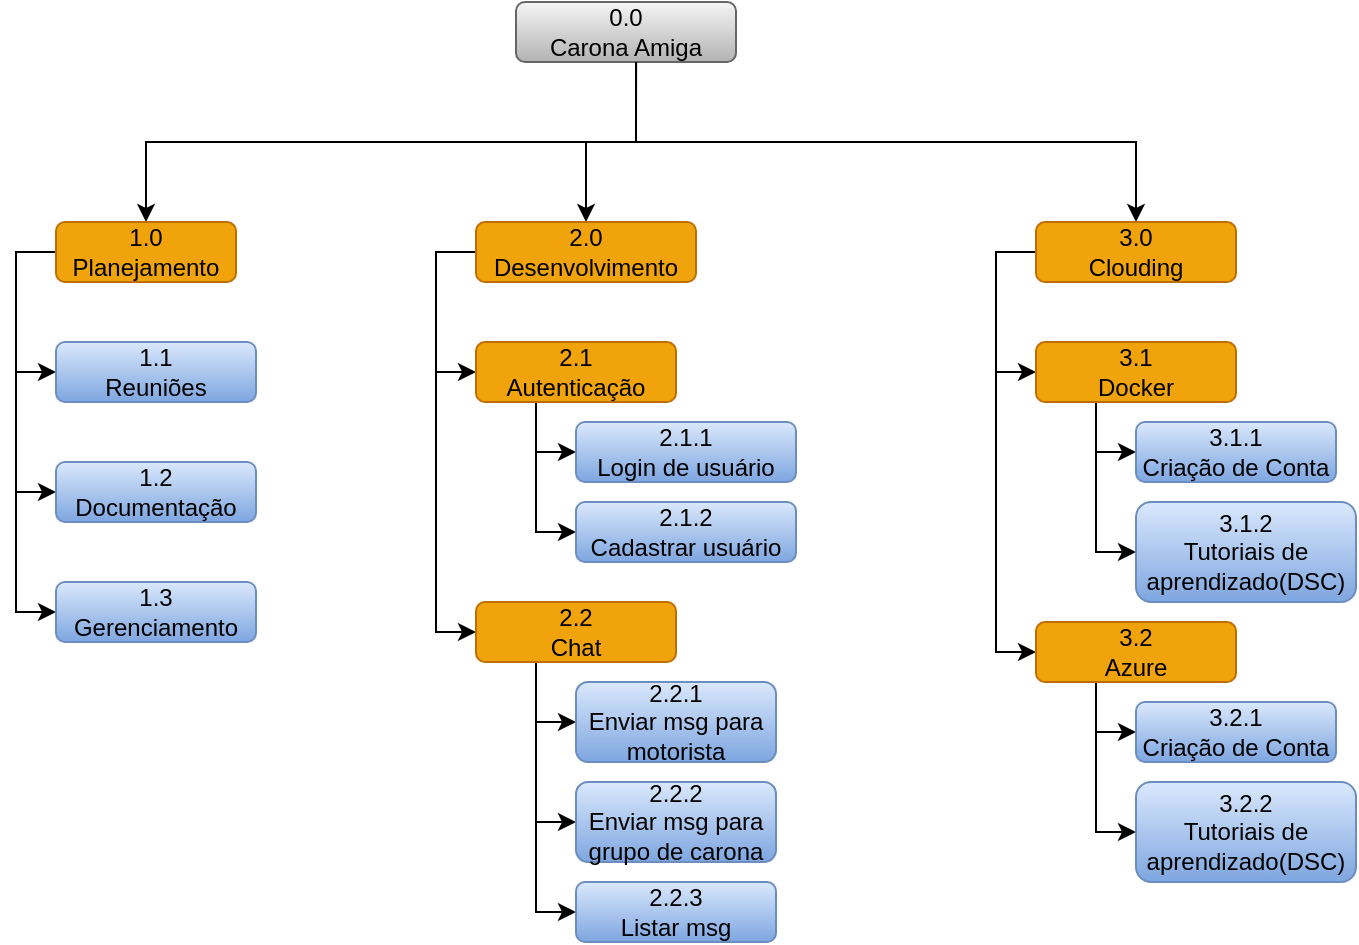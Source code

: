 <mxfile version="20.5.1" type="github">
  <diagram id="404eWSXGiVwv__f5Z0BY" name="Page-1">
    <mxGraphModel dx="941" dy="579" grid="1" gridSize="10" guides="1" tooltips="1" connect="1" arrows="1" fold="1" page="1" pageScale="1" pageWidth="850" pageHeight="1100" math="0" shadow="0">
      <root>
        <mxCell id="0" />
        <mxCell id="1" parent="0" />
        <mxCell id="QXuSJk9ehEVPMkDH824Q-24" style="edgeStyle=orthogonalEdgeStyle;rounded=0;orthogonalLoop=1;jettySize=auto;html=1;entryX=0.5;entryY=0;entryDx=0;entryDy=0;" parent="1" source="QXuSJk9ehEVPMkDH824Q-1" target="QXuSJk9ehEVPMkDH824Q-5" edge="1">
          <mxGeometry relative="1" as="geometry">
            <Array as="points">
              <mxPoint x="390" y="80" />
              <mxPoint x="640" y="80" />
            </Array>
          </mxGeometry>
        </mxCell>
        <mxCell id="QXuSJk9ehEVPMkDH824Q-1" value="0.0 &lt;br&gt;Carona Amiga" style="rounded=1;whiteSpace=wrap;html=1;fillColor=#f5f5f5;gradientColor=#b3b3b3;strokeColor=#666666;" parent="1" vertex="1">
          <mxGeometry x="330" y="10" width="110" height="30" as="geometry" />
        </mxCell>
        <mxCell id="QXuSJk9ehEVPMkDH824Q-22" style="edgeStyle=orthogonalEdgeStyle;rounded=0;orthogonalLoop=1;jettySize=auto;html=1;entryX=0.5;entryY=0;entryDx=0;entryDy=0;" parent="1" target="QXuSJk9ehEVPMkDH824Q-3" edge="1">
          <mxGeometry relative="1" as="geometry">
            <mxPoint x="390.029" y="40" as="sourcePoint" />
            <Array as="points">
              <mxPoint x="390" y="80" />
              <mxPoint x="145" y="80" />
            </Array>
          </mxGeometry>
        </mxCell>
        <mxCell id="QXuSJk9ehEVPMkDH824Q-23" style="edgeStyle=orthogonalEdgeStyle;rounded=0;orthogonalLoop=1;jettySize=auto;html=1;entryX=0.5;entryY=0;entryDx=0;entryDy=0;" parent="1" target="QXuSJk9ehEVPMkDH824Q-4" edge="1">
          <mxGeometry relative="1" as="geometry">
            <mxPoint x="390.029" y="40" as="sourcePoint" />
            <Array as="points">
              <mxPoint x="390" y="80" />
              <mxPoint x="365" y="80" />
            </Array>
          </mxGeometry>
        </mxCell>
        <mxCell id="QXuSJk9ehEVPMkDH824Q-15" style="edgeStyle=orthogonalEdgeStyle;rounded=0;orthogonalLoop=1;jettySize=auto;html=1;entryX=0;entryY=0.5;entryDx=0;entryDy=0;exitX=0;exitY=0.5;exitDx=0;exitDy=0;" parent="1" source="QXuSJk9ehEVPMkDH824Q-3" target="QXuSJk9ehEVPMkDH824Q-6" edge="1">
          <mxGeometry relative="1" as="geometry">
            <Array as="points">
              <mxPoint x="80" y="135" />
              <mxPoint x="80" y="195" />
            </Array>
          </mxGeometry>
        </mxCell>
        <mxCell id="QXuSJk9ehEVPMkDH824Q-16" style="edgeStyle=orthogonalEdgeStyle;rounded=0;orthogonalLoop=1;jettySize=auto;html=1;entryX=0;entryY=0.5;entryDx=0;entryDy=0;" parent="1" source="QXuSJk9ehEVPMkDH824Q-3" target="QXuSJk9ehEVPMkDH824Q-7" edge="1">
          <mxGeometry relative="1" as="geometry">
            <Array as="points">
              <mxPoint x="80" y="135" />
              <mxPoint x="80" y="255" />
            </Array>
          </mxGeometry>
        </mxCell>
        <mxCell id="QXuSJk9ehEVPMkDH824Q-21" style="edgeStyle=orthogonalEdgeStyle;rounded=0;orthogonalLoop=1;jettySize=auto;html=1;entryX=0;entryY=0.5;entryDx=0;entryDy=0;" parent="1" source="QXuSJk9ehEVPMkDH824Q-3" target="QXuSJk9ehEVPMkDH824Q-8" edge="1">
          <mxGeometry relative="1" as="geometry">
            <Array as="points">
              <mxPoint x="80" y="135" />
              <mxPoint x="80" y="315" />
            </Array>
          </mxGeometry>
        </mxCell>
        <mxCell id="QXuSJk9ehEVPMkDH824Q-3" value="1.0 Planejamento" style="rounded=1;whiteSpace=wrap;html=1;fillColor=#f0a30a;fontColor=#000000;strokeColor=#BD7000;" parent="1" vertex="1">
          <mxGeometry x="100" y="120" width="90" height="30" as="geometry" />
        </mxCell>
        <mxCell id="QXuSJk9ehEVPMkDH824Q-25" style="edgeStyle=orthogonalEdgeStyle;rounded=0;orthogonalLoop=1;jettySize=auto;html=1;entryX=0;entryY=0.5;entryDx=0;entryDy=0;" parent="1" source="QXuSJk9ehEVPMkDH824Q-4" target="QXuSJk9ehEVPMkDH824Q-10" edge="1">
          <mxGeometry relative="1" as="geometry">
            <Array as="points">
              <mxPoint x="290" y="135" />
              <mxPoint x="290" y="195" />
            </Array>
          </mxGeometry>
        </mxCell>
        <mxCell id="QXuSJk9ehEVPMkDH824Q-26" style="edgeStyle=orthogonalEdgeStyle;rounded=0;orthogonalLoop=1;jettySize=auto;html=1;entryX=0;entryY=0.5;entryDx=0;entryDy=0;" parent="1" source="QXuSJk9ehEVPMkDH824Q-4" target="QXuSJk9ehEVPMkDH824Q-11" edge="1">
          <mxGeometry relative="1" as="geometry">
            <Array as="points">
              <mxPoint x="290" y="135" />
              <mxPoint x="290" y="325" />
            </Array>
          </mxGeometry>
        </mxCell>
        <mxCell id="QXuSJk9ehEVPMkDH824Q-4" value="2.0 Desenvolvimento" style="rounded=1;whiteSpace=wrap;html=1;fillColor=#f0a30a;fontColor=#000000;strokeColor=#BD7000;" parent="1" vertex="1">
          <mxGeometry x="310" y="120" width="110" height="30" as="geometry" />
        </mxCell>
        <mxCell id="QXuSJk9ehEVPMkDH824Q-27" style="edgeStyle=orthogonalEdgeStyle;rounded=0;orthogonalLoop=1;jettySize=auto;html=1;entryX=0;entryY=0.5;entryDx=0;entryDy=0;" parent="1" source="QXuSJk9ehEVPMkDH824Q-5" target="QXuSJk9ehEVPMkDH824Q-12" edge="1">
          <mxGeometry relative="1" as="geometry">
            <Array as="points">
              <mxPoint x="570" y="135" />
              <mxPoint x="570" y="195" />
            </Array>
          </mxGeometry>
        </mxCell>
        <mxCell id="QXuSJk9ehEVPMkDH824Q-28" style="edgeStyle=orthogonalEdgeStyle;rounded=0;orthogonalLoop=1;jettySize=auto;html=1;entryX=0;entryY=0.5;entryDx=0;entryDy=0;" parent="1" source="QXuSJk9ehEVPMkDH824Q-5" target="QXuSJk9ehEVPMkDH824Q-13" edge="1">
          <mxGeometry relative="1" as="geometry">
            <Array as="points">
              <mxPoint x="570" y="135" />
              <mxPoint x="570" y="335" />
            </Array>
          </mxGeometry>
        </mxCell>
        <mxCell id="QXuSJk9ehEVPMkDH824Q-5" value="3.0&lt;br&gt;Clouding" style="rounded=1;whiteSpace=wrap;html=1;fillColor=#f0a30a;fontColor=#000000;strokeColor=#BD7000;" parent="1" vertex="1">
          <mxGeometry x="590" y="120" width="100" height="30" as="geometry" />
        </mxCell>
        <mxCell id="QXuSJk9ehEVPMkDH824Q-6" value="1.1&lt;br&gt;Reuniões" style="rounded=1;whiteSpace=wrap;html=1;fillColor=#dae8fc;strokeColor=#6c8ebf;gradientColor=#7ea6e0;" parent="1" vertex="1">
          <mxGeometry x="100" y="180" width="100" height="30" as="geometry" />
        </mxCell>
        <mxCell id="QXuSJk9ehEVPMkDH824Q-7" value="1.2&lt;br&gt;Documentação" style="rounded=1;whiteSpace=wrap;html=1;fillColor=#dae8fc;gradientColor=#7ea6e0;strokeColor=#6c8ebf;" parent="1" vertex="1">
          <mxGeometry x="100" y="240" width="100" height="30" as="geometry" />
        </mxCell>
        <mxCell id="QXuSJk9ehEVPMkDH824Q-8" value="1.3 &lt;br&gt;Gerenciamento" style="rounded=1;whiteSpace=wrap;html=1;fillColor=#dae8fc;gradientColor=#7ea6e0;strokeColor=#6c8ebf;" parent="1" vertex="1">
          <mxGeometry x="100" y="300" width="100" height="30" as="geometry" />
        </mxCell>
        <mxCell id="Y0JpQ4nFRurWwPssNzdd-4" style="edgeStyle=orthogonalEdgeStyle;rounded=0;orthogonalLoop=1;jettySize=auto;html=1;entryX=0;entryY=0.5;entryDx=0;entryDy=0;" edge="1" parent="1" source="QXuSJk9ehEVPMkDH824Q-10" target="Y0JpQ4nFRurWwPssNzdd-2">
          <mxGeometry relative="1" as="geometry">
            <Array as="points">
              <mxPoint x="340" y="235" />
            </Array>
          </mxGeometry>
        </mxCell>
        <mxCell id="Y0JpQ4nFRurWwPssNzdd-5" style="edgeStyle=orthogonalEdgeStyle;rounded=0;orthogonalLoop=1;jettySize=auto;html=1;entryX=0;entryY=0.5;entryDx=0;entryDy=0;" edge="1" parent="1" source="QXuSJk9ehEVPMkDH824Q-10" target="Y0JpQ4nFRurWwPssNzdd-3">
          <mxGeometry relative="1" as="geometry">
            <Array as="points">
              <mxPoint x="340" y="275" />
            </Array>
          </mxGeometry>
        </mxCell>
        <mxCell id="QXuSJk9ehEVPMkDH824Q-10" value="2.1 &lt;br&gt;Autenticação" style="rounded=1;whiteSpace=wrap;html=1;fillColor=#f0a30a;strokeColor=#BD7000;fontColor=#000000;" parent="1" vertex="1">
          <mxGeometry x="310" y="180" width="100" height="30" as="geometry" />
        </mxCell>
        <mxCell id="Y0JpQ4nFRurWwPssNzdd-8" style="edgeStyle=orthogonalEdgeStyle;rounded=0;orthogonalLoop=1;jettySize=auto;html=1;entryX=0;entryY=0.5;entryDx=0;entryDy=0;" edge="1" parent="1" source="QXuSJk9ehEVPMkDH824Q-11" target="Y0JpQ4nFRurWwPssNzdd-7">
          <mxGeometry relative="1" as="geometry">
            <Array as="points">
              <mxPoint x="340" y="370" />
            </Array>
          </mxGeometry>
        </mxCell>
        <mxCell id="Y0JpQ4nFRurWwPssNzdd-9" style="edgeStyle=orthogonalEdgeStyle;rounded=0;orthogonalLoop=1;jettySize=auto;html=1;entryX=0;entryY=0.5;entryDx=0;entryDy=0;" edge="1" parent="1" source="QXuSJk9ehEVPMkDH824Q-11" target="Y0JpQ4nFRurWwPssNzdd-6">
          <mxGeometry relative="1" as="geometry">
            <Array as="points">
              <mxPoint x="340" y="420" />
            </Array>
          </mxGeometry>
        </mxCell>
        <mxCell id="Y0JpQ4nFRurWwPssNzdd-11" style="edgeStyle=orthogonalEdgeStyle;rounded=0;orthogonalLoop=1;jettySize=auto;html=1;entryX=0;entryY=0.5;entryDx=0;entryDy=0;" edge="1" parent="1" source="QXuSJk9ehEVPMkDH824Q-11" target="Y0JpQ4nFRurWwPssNzdd-10">
          <mxGeometry relative="1" as="geometry">
            <Array as="points">
              <mxPoint x="340" y="465" />
            </Array>
          </mxGeometry>
        </mxCell>
        <mxCell id="QXuSJk9ehEVPMkDH824Q-11" value="2.2 &lt;br&gt;Chat" style="rounded=1;whiteSpace=wrap;html=1;fillColor=#f0a30a;strokeColor=#BD7000;fontColor=#000000;" parent="1" vertex="1">
          <mxGeometry x="310" y="310" width="100" height="30" as="geometry" />
        </mxCell>
        <mxCell id="Y0JpQ4nFRurWwPssNzdd-15" style="edgeStyle=orthogonalEdgeStyle;rounded=0;orthogonalLoop=1;jettySize=auto;html=1;entryX=0;entryY=0.5;entryDx=0;entryDy=0;" edge="1" parent="1" source="QXuSJk9ehEVPMkDH824Q-12" target="Y0JpQ4nFRurWwPssNzdd-12">
          <mxGeometry relative="1" as="geometry">
            <Array as="points">
              <mxPoint x="620" y="235" />
            </Array>
          </mxGeometry>
        </mxCell>
        <mxCell id="Y0JpQ4nFRurWwPssNzdd-16" style="edgeStyle=orthogonalEdgeStyle;rounded=0;orthogonalLoop=1;jettySize=auto;html=1;entryX=0;entryY=0.5;entryDx=0;entryDy=0;" edge="1" parent="1" source="QXuSJk9ehEVPMkDH824Q-12" target="Y0JpQ4nFRurWwPssNzdd-13">
          <mxGeometry relative="1" as="geometry">
            <Array as="points">
              <mxPoint x="620" y="285" />
            </Array>
          </mxGeometry>
        </mxCell>
        <mxCell id="QXuSJk9ehEVPMkDH824Q-12" value="3.1 &lt;br&gt;Docker" style="rounded=1;whiteSpace=wrap;html=1;fillColor=#f0a30a;strokeColor=#BD7000;fontColor=#000000;" parent="1" vertex="1">
          <mxGeometry x="590" y="180" width="100" height="30" as="geometry" />
        </mxCell>
        <mxCell id="Y0JpQ4nFRurWwPssNzdd-19" style="edgeStyle=orthogonalEdgeStyle;rounded=0;orthogonalLoop=1;jettySize=auto;html=1;entryX=0;entryY=0.5;entryDx=0;entryDy=0;" edge="1" parent="1" source="QXuSJk9ehEVPMkDH824Q-13" target="Y0JpQ4nFRurWwPssNzdd-17">
          <mxGeometry relative="1" as="geometry">
            <Array as="points">
              <mxPoint x="620" y="375" />
            </Array>
          </mxGeometry>
        </mxCell>
        <mxCell id="Y0JpQ4nFRurWwPssNzdd-20" style="edgeStyle=orthogonalEdgeStyle;rounded=0;orthogonalLoop=1;jettySize=auto;html=1;entryX=0;entryY=0.5;entryDx=0;entryDy=0;" edge="1" parent="1" source="QXuSJk9ehEVPMkDH824Q-13" target="Y0JpQ4nFRurWwPssNzdd-18">
          <mxGeometry relative="1" as="geometry">
            <Array as="points">
              <mxPoint x="620" y="425" />
            </Array>
          </mxGeometry>
        </mxCell>
        <mxCell id="QXuSJk9ehEVPMkDH824Q-13" value="3.2 &lt;br&gt;Azure" style="rounded=1;whiteSpace=wrap;html=1;fillColor=#f0a30a;strokeColor=#BD7000;fontColor=#000000;" parent="1" vertex="1">
          <mxGeometry x="590" y="320" width="100" height="30" as="geometry" />
        </mxCell>
        <mxCell id="Y0JpQ4nFRurWwPssNzdd-2" value="2.1.1&lt;br&gt;Login de usuário" style="rounded=1;whiteSpace=wrap;html=1;fillColor=#dae8fc;gradientColor=#7ea6e0;strokeColor=#6c8ebf;" vertex="1" parent="1">
          <mxGeometry x="360" y="220" width="110" height="30" as="geometry" />
        </mxCell>
        <mxCell id="Y0JpQ4nFRurWwPssNzdd-3" value="2.1.2&lt;br&gt;Cadastrar usuário" style="rounded=1;whiteSpace=wrap;html=1;fillColor=#dae8fc;gradientColor=#7ea6e0;strokeColor=#6c8ebf;" vertex="1" parent="1">
          <mxGeometry x="360" y="260" width="110" height="30" as="geometry" />
        </mxCell>
        <mxCell id="Y0JpQ4nFRurWwPssNzdd-6" value="2.2.2&lt;br&gt;Enviar msg para grupo de carona" style="rounded=1;whiteSpace=wrap;html=1;fillColor=#dae8fc;gradientColor=#7ea6e0;strokeColor=#6c8ebf;" vertex="1" parent="1">
          <mxGeometry x="360" y="400" width="100" height="40" as="geometry" />
        </mxCell>
        <mxCell id="Y0JpQ4nFRurWwPssNzdd-7" value="2.2.1&lt;br&gt;Enviar msg para motorista" style="rounded=1;whiteSpace=wrap;html=1;fillColor=#dae8fc;gradientColor=#7ea6e0;strokeColor=#6c8ebf;" vertex="1" parent="1">
          <mxGeometry x="360" y="350" width="100" height="40" as="geometry" />
        </mxCell>
        <mxCell id="Y0JpQ4nFRurWwPssNzdd-10" value="2.2.3&lt;br&gt;Listar msg" style="rounded=1;whiteSpace=wrap;html=1;fillColor=#dae8fc;gradientColor=#7ea6e0;strokeColor=#6c8ebf;" vertex="1" parent="1">
          <mxGeometry x="360" y="450" width="100" height="30" as="geometry" />
        </mxCell>
        <mxCell id="Y0JpQ4nFRurWwPssNzdd-12" value="3.1.1&lt;br&gt;Criação de Conta" style="rounded=1;whiteSpace=wrap;html=1;fillColor=#dae8fc;gradientColor=#7ea6e0;strokeColor=#6c8ebf;" vertex="1" parent="1">
          <mxGeometry x="640" y="220" width="100" height="30" as="geometry" />
        </mxCell>
        <mxCell id="Y0JpQ4nFRurWwPssNzdd-13" value="3.1.2&lt;br&gt;Tutoriais de aprendizado(DSC)" style="rounded=1;whiteSpace=wrap;html=1;fillColor=#dae8fc;gradientColor=#7ea6e0;strokeColor=#6c8ebf;" vertex="1" parent="1">
          <mxGeometry x="640" y="260" width="110" height="50" as="geometry" />
        </mxCell>
        <mxCell id="Y0JpQ4nFRurWwPssNzdd-17" value="3.2.1&lt;br&gt;Criação de Conta" style="rounded=1;whiteSpace=wrap;html=1;fillColor=#dae8fc;gradientColor=#7ea6e0;strokeColor=#6c8ebf;" vertex="1" parent="1">
          <mxGeometry x="640" y="360" width="100" height="30" as="geometry" />
        </mxCell>
        <mxCell id="Y0JpQ4nFRurWwPssNzdd-18" value="3.2.2&lt;br&gt;Tutoriais de aprendizado(DSC)" style="rounded=1;whiteSpace=wrap;html=1;fillColor=#dae8fc;gradientColor=#7ea6e0;strokeColor=#6c8ebf;" vertex="1" parent="1">
          <mxGeometry x="640" y="400" width="110" height="50" as="geometry" />
        </mxCell>
      </root>
    </mxGraphModel>
  </diagram>
</mxfile>
